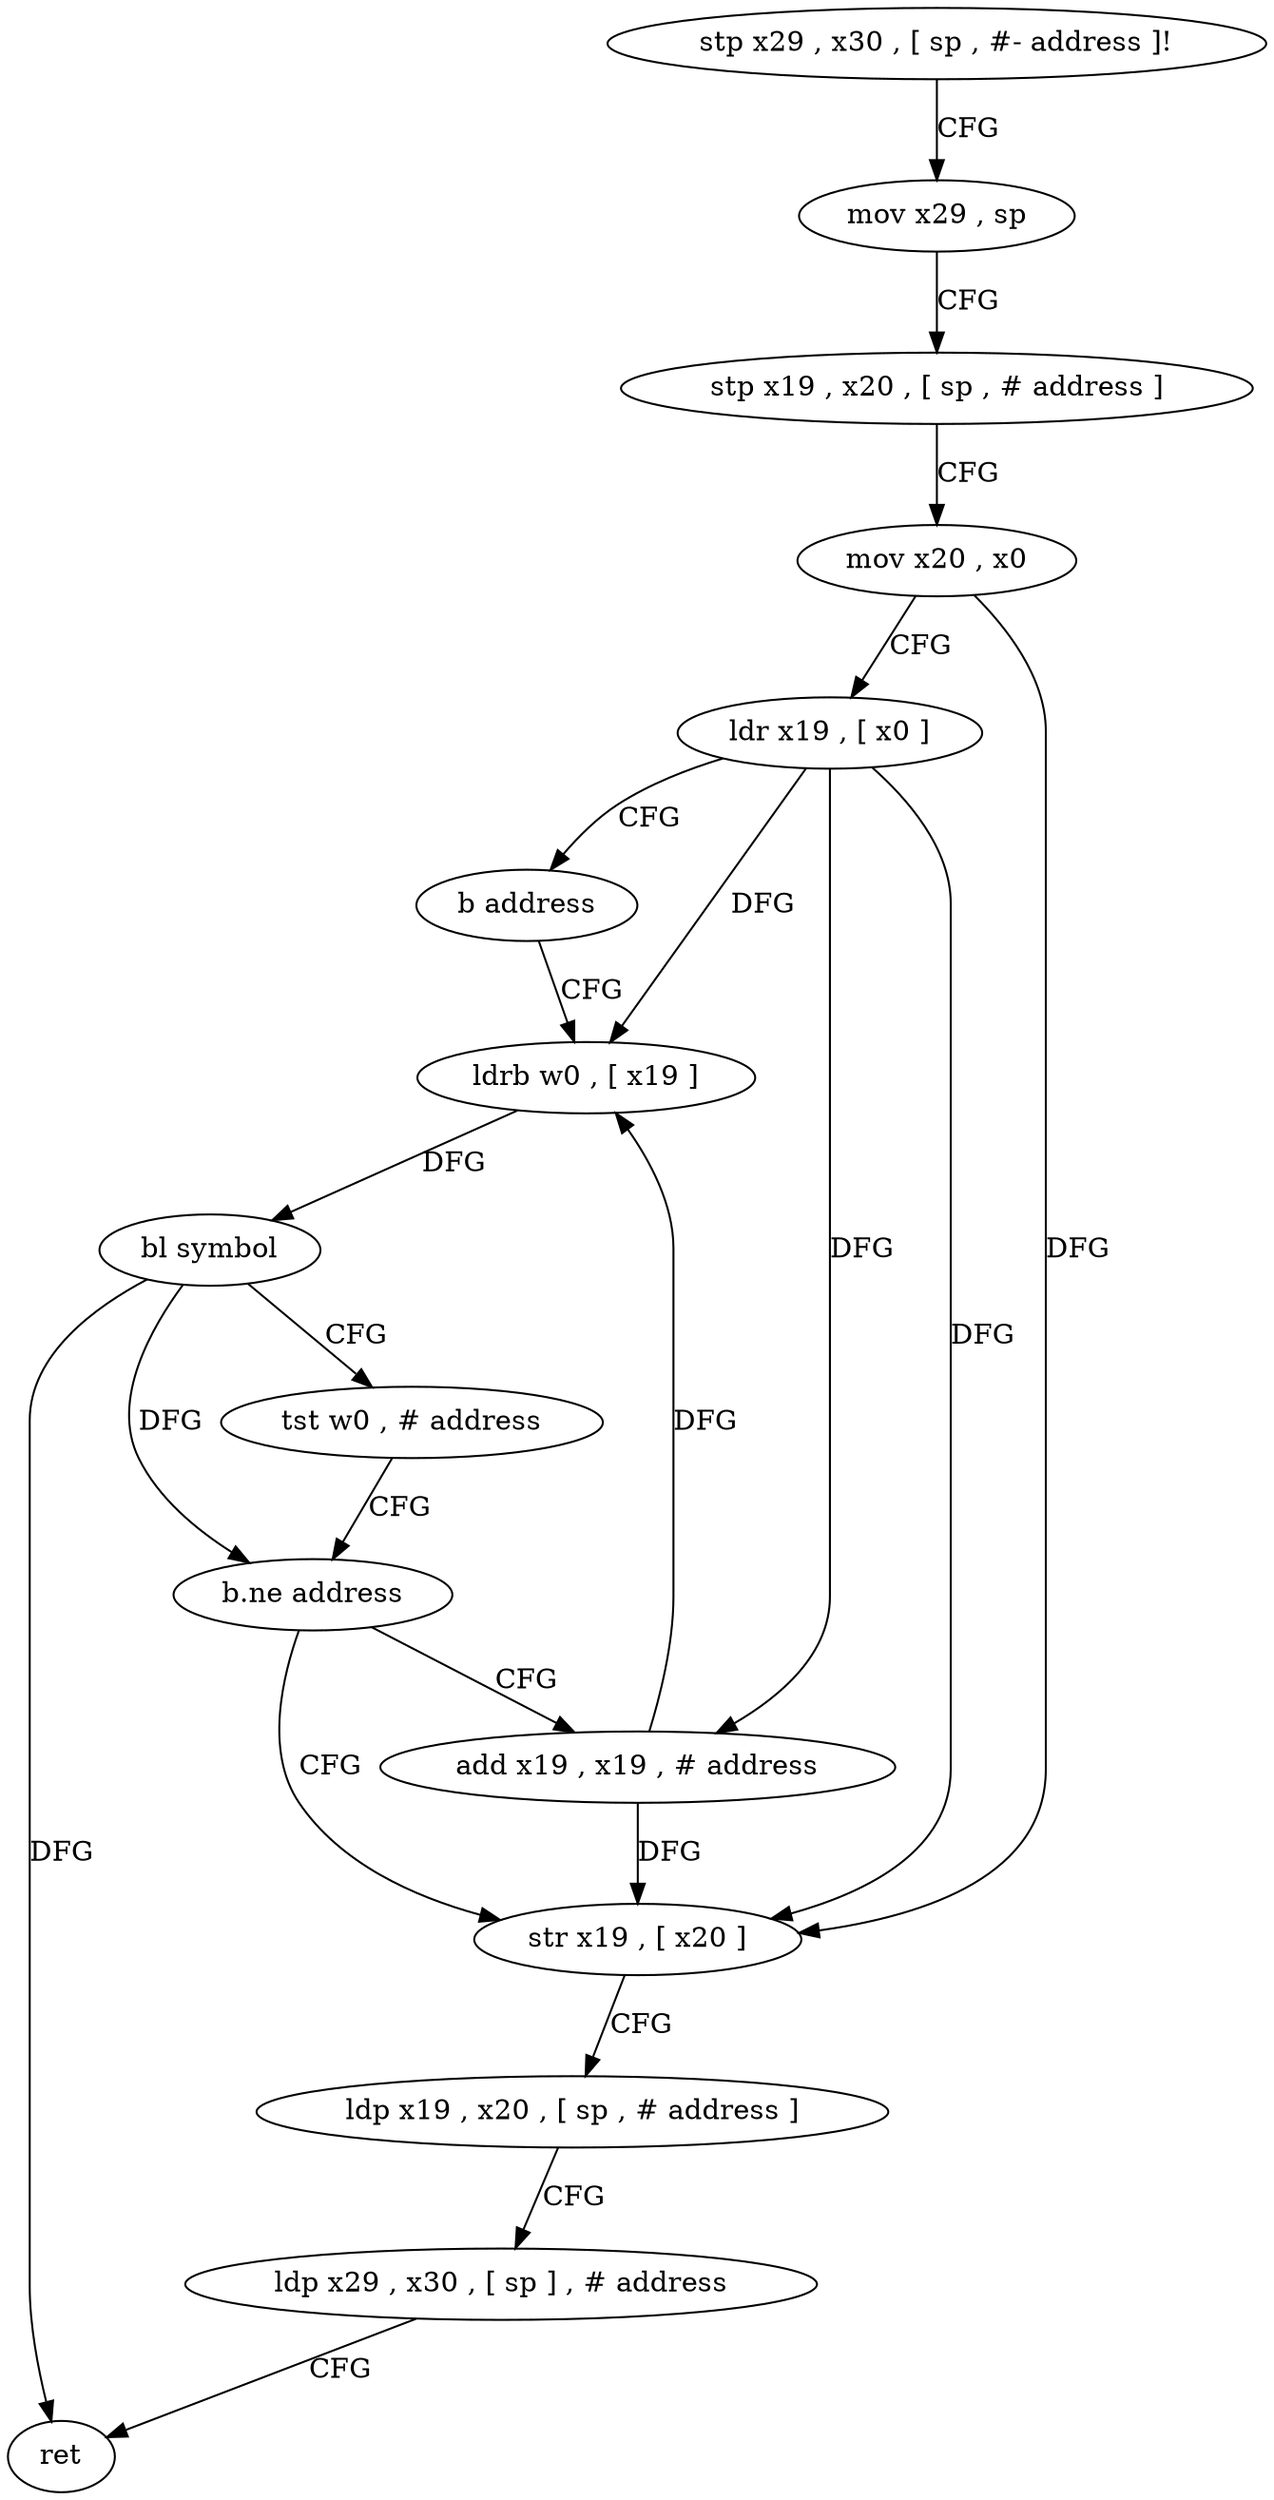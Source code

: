 digraph "func" {
"82488" [label = "stp x29 , x30 , [ sp , #- address ]!" ]
"82492" [label = "mov x29 , sp" ]
"82496" [label = "stp x19 , x20 , [ sp , # address ]" ]
"82500" [label = "mov x20 , x0" ]
"82504" [label = "ldr x19 , [ x0 ]" ]
"82508" [label = "b address" ]
"82516" [label = "ldrb w0 , [ x19 ]" ]
"82520" [label = "bl symbol" ]
"82524" [label = "tst w0 , # address" ]
"82528" [label = "b.ne address" ]
"82512" [label = "add x19 , x19 , # address" ]
"82532" [label = "str x19 , [ x20 ]" ]
"82536" [label = "ldp x19 , x20 , [ sp , # address ]" ]
"82540" [label = "ldp x29 , x30 , [ sp ] , # address" ]
"82544" [label = "ret" ]
"82488" -> "82492" [ label = "CFG" ]
"82492" -> "82496" [ label = "CFG" ]
"82496" -> "82500" [ label = "CFG" ]
"82500" -> "82504" [ label = "CFG" ]
"82500" -> "82532" [ label = "DFG" ]
"82504" -> "82508" [ label = "CFG" ]
"82504" -> "82516" [ label = "DFG" ]
"82504" -> "82512" [ label = "DFG" ]
"82504" -> "82532" [ label = "DFG" ]
"82508" -> "82516" [ label = "CFG" ]
"82516" -> "82520" [ label = "DFG" ]
"82520" -> "82524" [ label = "CFG" ]
"82520" -> "82528" [ label = "DFG" ]
"82520" -> "82544" [ label = "DFG" ]
"82524" -> "82528" [ label = "CFG" ]
"82528" -> "82512" [ label = "CFG" ]
"82528" -> "82532" [ label = "CFG" ]
"82512" -> "82516" [ label = "DFG" ]
"82512" -> "82532" [ label = "DFG" ]
"82532" -> "82536" [ label = "CFG" ]
"82536" -> "82540" [ label = "CFG" ]
"82540" -> "82544" [ label = "CFG" ]
}
